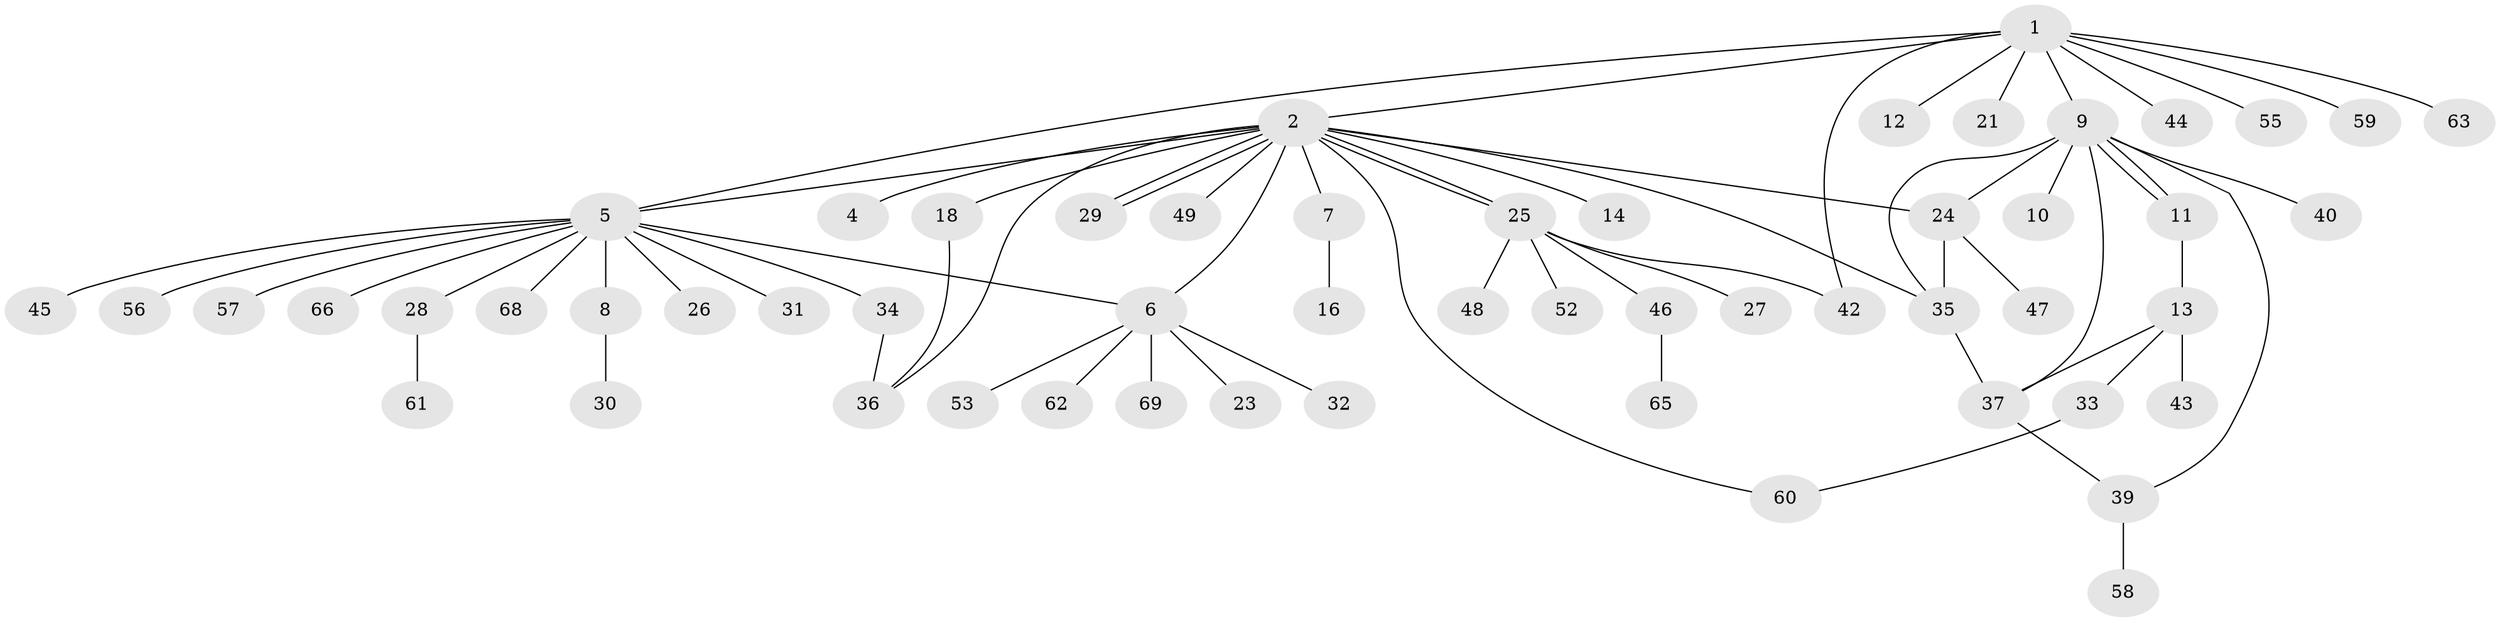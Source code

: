// Generated by graph-tools (version 1.1) at 2025/51/02/27/25 19:51:56]
// undirected, 56 vertices, 70 edges
graph export_dot {
graph [start="1"]
  node [color=gray90,style=filled];
  1 [super="+3"];
  2 [super="+17"];
  4;
  5 [super="+22"];
  6 [super="+19"];
  7;
  8 [super="+20"];
  9 [super="+15"];
  10;
  11;
  12 [super="+41"];
  13 [super="+64"];
  14;
  16;
  18;
  21;
  23;
  24 [super="+51"];
  25 [super="+70"];
  26;
  27;
  28;
  29;
  30 [super="+38"];
  31;
  32;
  33;
  34;
  35 [super="+67"];
  36 [super="+50"];
  37;
  39 [super="+54"];
  40;
  42;
  43;
  44;
  45;
  46;
  47;
  48;
  49;
  52;
  53;
  55;
  56;
  57;
  58;
  59;
  60;
  61;
  62;
  63;
  65;
  66;
  68;
  69;
  1 -- 2;
  1 -- 9;
  1 -- 12;
  1 -- 21;
  1 -- 42;
  1 -- 44;
  1 -- 55;
  1 -- 59;
  1 -- 63;
  1 -- 5;
  2 -- 4;
  2 -- 5;
  2 -- 6;
  2 -- 7;
  2 -- 14;
  2 -- 18;
  2 -- 24;
  2 -- 25;
  2 -- 25;
  2 -- 29;
  2 -- 29;
  2 -- 49;
  2 -- 60;
  2 -- 36;
  2 -- 35;
  5 -- 6;
  5 -- 8;
  5 -- 26;
  5 -- 28;
  5 -- 45;
  5 -- 56;
  5 -- 66;
  5 -- 34;
  5 -- 68;
  5 -- 57;
  5 -- 31;
  6 -- 23;
  6 -- 32;
  6 -- 53;
  6 -- 69;
  6 -- 62;
  7 -- 16;
  8 -- 30;
  9 -- 10;
  9 -- 11;
  9 -- 11;
  9 -- 24;
  9 -- 35;
  9 -- 37;
  9 -- 40;
  9 -- 39;
  11 -- 13;
  13 -- 33;
  13 -- 37;
  13 -- 43;
  18 -- 36;
  24 -- 47;
  24 -- 35;
  25 -- 27;
  25 -- 42;
  25 -- 46;
  25 -- 48;
  25 -- 52;
  28 -- 61;
  33 -- 60;
  34 -- 36;
  35 -- 37;
  37 -- 39;
  39 -- 58;
  46 -- 65;
}
